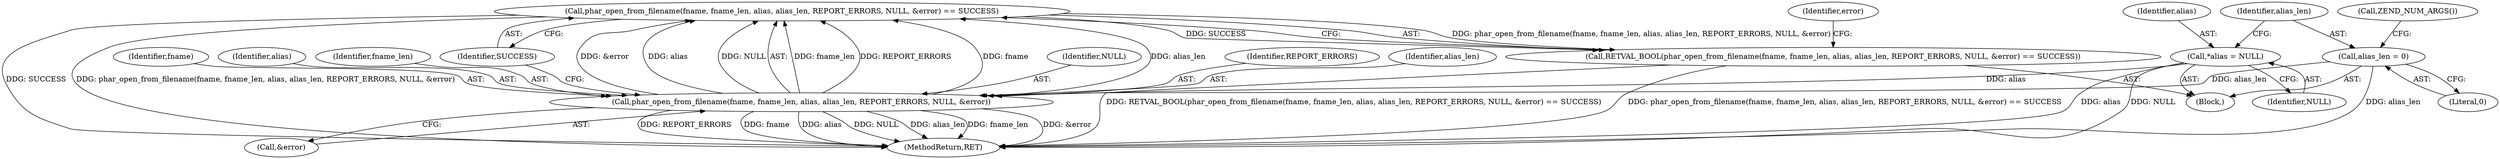 digraph "0_php_1e9b175204e3286d64dfd6c9f09151c31b5e099a_1@API" {
"1000134" [label="(Call,phar_open_from_filename(fname, fname_len, alias, alias_len, REPORT_ERRORS, NULL, &error) == SUCCESS)"];
"1000135" [label="(Call,phar_open_from_filename(fname, fname_len, alias, alias_len, REPORT_ERRORS, NULL, &error))"];
"1000107" [label="(Call,*alias = NULL)"];
"1000113" [label="(Call,alias_len = 0)"];
"1000133" [label="(Call,RETVAL_BOOL(phar_open_from_filename(fname, fname_len, alias, alias_len, REPORT_ERRORS, NULL, &error) == SUCCESS))"];
"1000140" [label="(Identifier,REPORT_ERRORS)"];
"1000146" [label="(Identifier,error)"];
"1000139" [label="(Identifier,alias_len)"];
"1000113" [label="(Call,alias_len = 0)"];
"1000114" [label="(Identifier,alias_len)"];
"1000144" [label="(Identifier,SUCCESS)"];
"1000107" [label="(Call,*alias = NULL)"];
"1000108" [label="(Identifier,alias)"];
"1000133" [label="(Call,RETVAL_BOOL(phar_open_from_filename(fname, fname_len, alias, alias_len, REPORT_ERRORS, NULL, &error) == SUCCESS))"];
"1000109" [label="(Identifier,NULL)"];
"1000136" [label="(Identifier,fname)"];
"1000138" [label="(Identifier,alias)"];
"1000115" [label="(Literal,0)"];
"1000137" [label="(Identifier,fname_len)"];
"1000142" [label="(Call,&error)"];
"1000155" [label="(MethodReturn,RET)"];
"1000104" [label="(Block,)"];
"1000135" [label="(Call,phar_open_from_filename(fname, fname_len, alias, alias_len, REPORT_ERRORS, NULL, &error))"];
"1000134" [label="(Call,phar_open_from_filename(fname, fname_len, alias, alias_len, REPORT_ERRORS, NULL, &error) == SUCCESS)"];
"1000141" [label="(Identifier,NULL)"];
"1000119" [label="(Call,ZEND_NUM_ARGS())"];
"1000134" -> "1000133"  [label="AST: "];
"1000134" -> "1000144"  [label="CFG: "];
"1000135" -> "1000134"  [label="AST: "];
"1000144" -> "1000134"  [label="AST: "];
"1000133" -> "1000134"  [label="CFG: "];
"1000134" -> "1000155"  [label="DDG: SUCCESS"];
"1000134" -> "1000155"  [label="DDG: phar_open_from_filename(fname, fname_len, alias, alias_len, REPORT_ERRORS, NULL, &error)"];
"1000134" -> "1000133"  [label="DDG: phar_open_from_filename(fname, fname_len, alias, alias_len, REPORT_ERRORS, NULL, &error)"];
"1000134" -> "1000133"  [label="DDG: SUCCESS"];
"1000135" -> "1000134"  [label="DDG: fname"];
"1000135" -> "1000134"  [label="DDG: &error"];
"1000135" -> "1000134"  [label="DDG: fname_len"];
"1000135" -> "1000134"  [label="DDG: alias_len"];
"1000135" -> "1000134"  [label="DDG: REPORT_ERRORS"];
"1000135" -> "1000134"  [label="DDG: alias"];
"1000135" -> "1000134"  [label="DDG: NULL"];
"1000135" -> "1000142"  [label="CFG: "];
"1000136" -> "1000135"  [label="AST: "];
"1000137" -> "1000135"  [label="AST: "];
"1000138" -> "1000135"  [label="AST: "];
"1000139" -> "1000135"  [label="AST: "];
"1000140" -> "1000135"  [label="AST: "];
"1000141" -> "1000135"  [label="AST: "];
"1000142" -> "1000135"  [label="AST: "];
"1000144" -> "1000135"  [label="CFG: "];
"1000135" -> "1000155"  [label="DDG: &error"];
"1000135" -> "1000155"  [label="DDG: REPORT_ERRORS"];
"1000135" -> "1000155"  [label="DDG: fname"];
"1000135" -> "1000155"  [label="DDG: alias"];
"1000135" -> "1000155"  [label="DDG: NULL"];
"1000135" -> "1000155"  [label="DDG: alias_len"];
"1000135" -> "1000155"  [label="DDG: fname_len"];
"1000107" -> "1000135"  [label="DDG: alias"];
"1000113" -> "1000135"  [label="DDG: alias_len"];
"1000107" -> "1000104"  [label="AST: "];
"1000107" -> "1000109"  [label="CFG: "];
"1000108" -> "1000107"  [label="AST: "];
"1000109" -> "1000107"  [label="AST: "];
"1000114" -> "1000107"  [label="CFG: "];
"1000107" -> "1000155"  [label="DDG: alias"];
"1000107" -> "1000155"  [label="DDG: NULL"];
"1000113" -> "1000104"  [label="AST: "];
"1000113" -> "1000115"  [label="CFG: "];
"1000114" -> "1000113"  [label="AST: "];
"1000115" -> "1000113"  [label="AST: "];
"1000119" -> "1000113"  [label="CFG: "];
"1000113" -> "1000155"  [label="DDG: alias_len"];
"1000133" -> "1000104"  [label="AST: "];
"1000146" -> "1000133"  [label="CFG: "];
"1000133" -> "1000155"  [label="DDG: phar_open_from_filename(fname, fname_len, alias, alias_len, REPORT_ERRORS, NULL, &error) == SUCCESS"];
"1000133" -> "1000155"  [label="DDG: RETVAL_BOOL(phar_open_from_filename(fname, fname_len, alias, alias_len, REPORT_ERRORS, NULL, &error) == SUCCESS)"];
}
